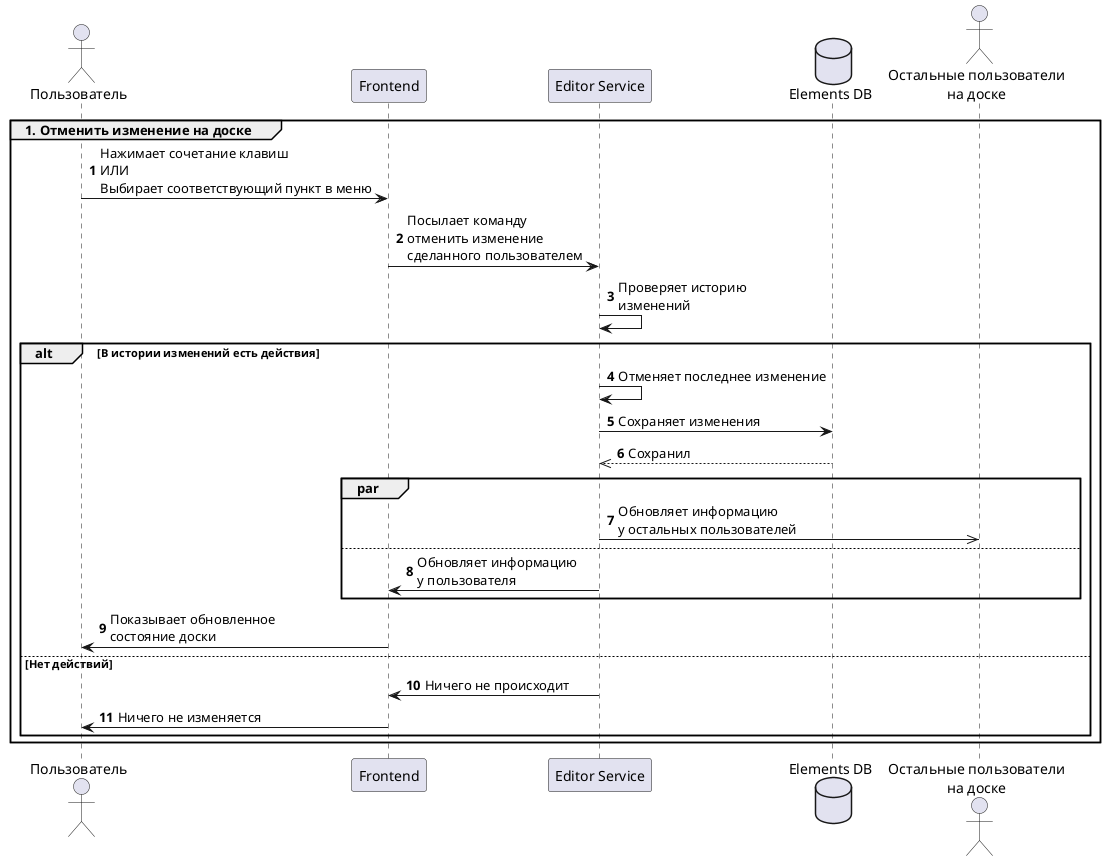 @startuml undo
autonumber
actor "Пользователь" as u
participant "Frontend" as f
participant "Editor Service" as e
database "Elements DB" as db
actor "Остальные пользователи\nна доске" as o

group 1. Отменить изменение на доске
u -> f : Нажимает сочетание клавиш\nИЛИ\nВыбирает соответствующий пункт в меню
f -> e : Посылает команду\nотменить изменение\nсделанного пользователем
e -> e : Проверяет историю\nизменений
alt В истории изменений есть действия
e -> e : Отменяет последнее изменение
e -> db : Сохраняет изменения
db -->> e : Сохранил
Par 
e ->> o : Обновляет информацию\nу остальных пользователей
else
e -> f : Обновляет информацию\nу пользователя
end
f -> u : Показывает обновленное\nсостояние доски
else Нет действий
e -> f : Ничего не происходит
f -> u : Ничего не изменяется
end
end

@enduml